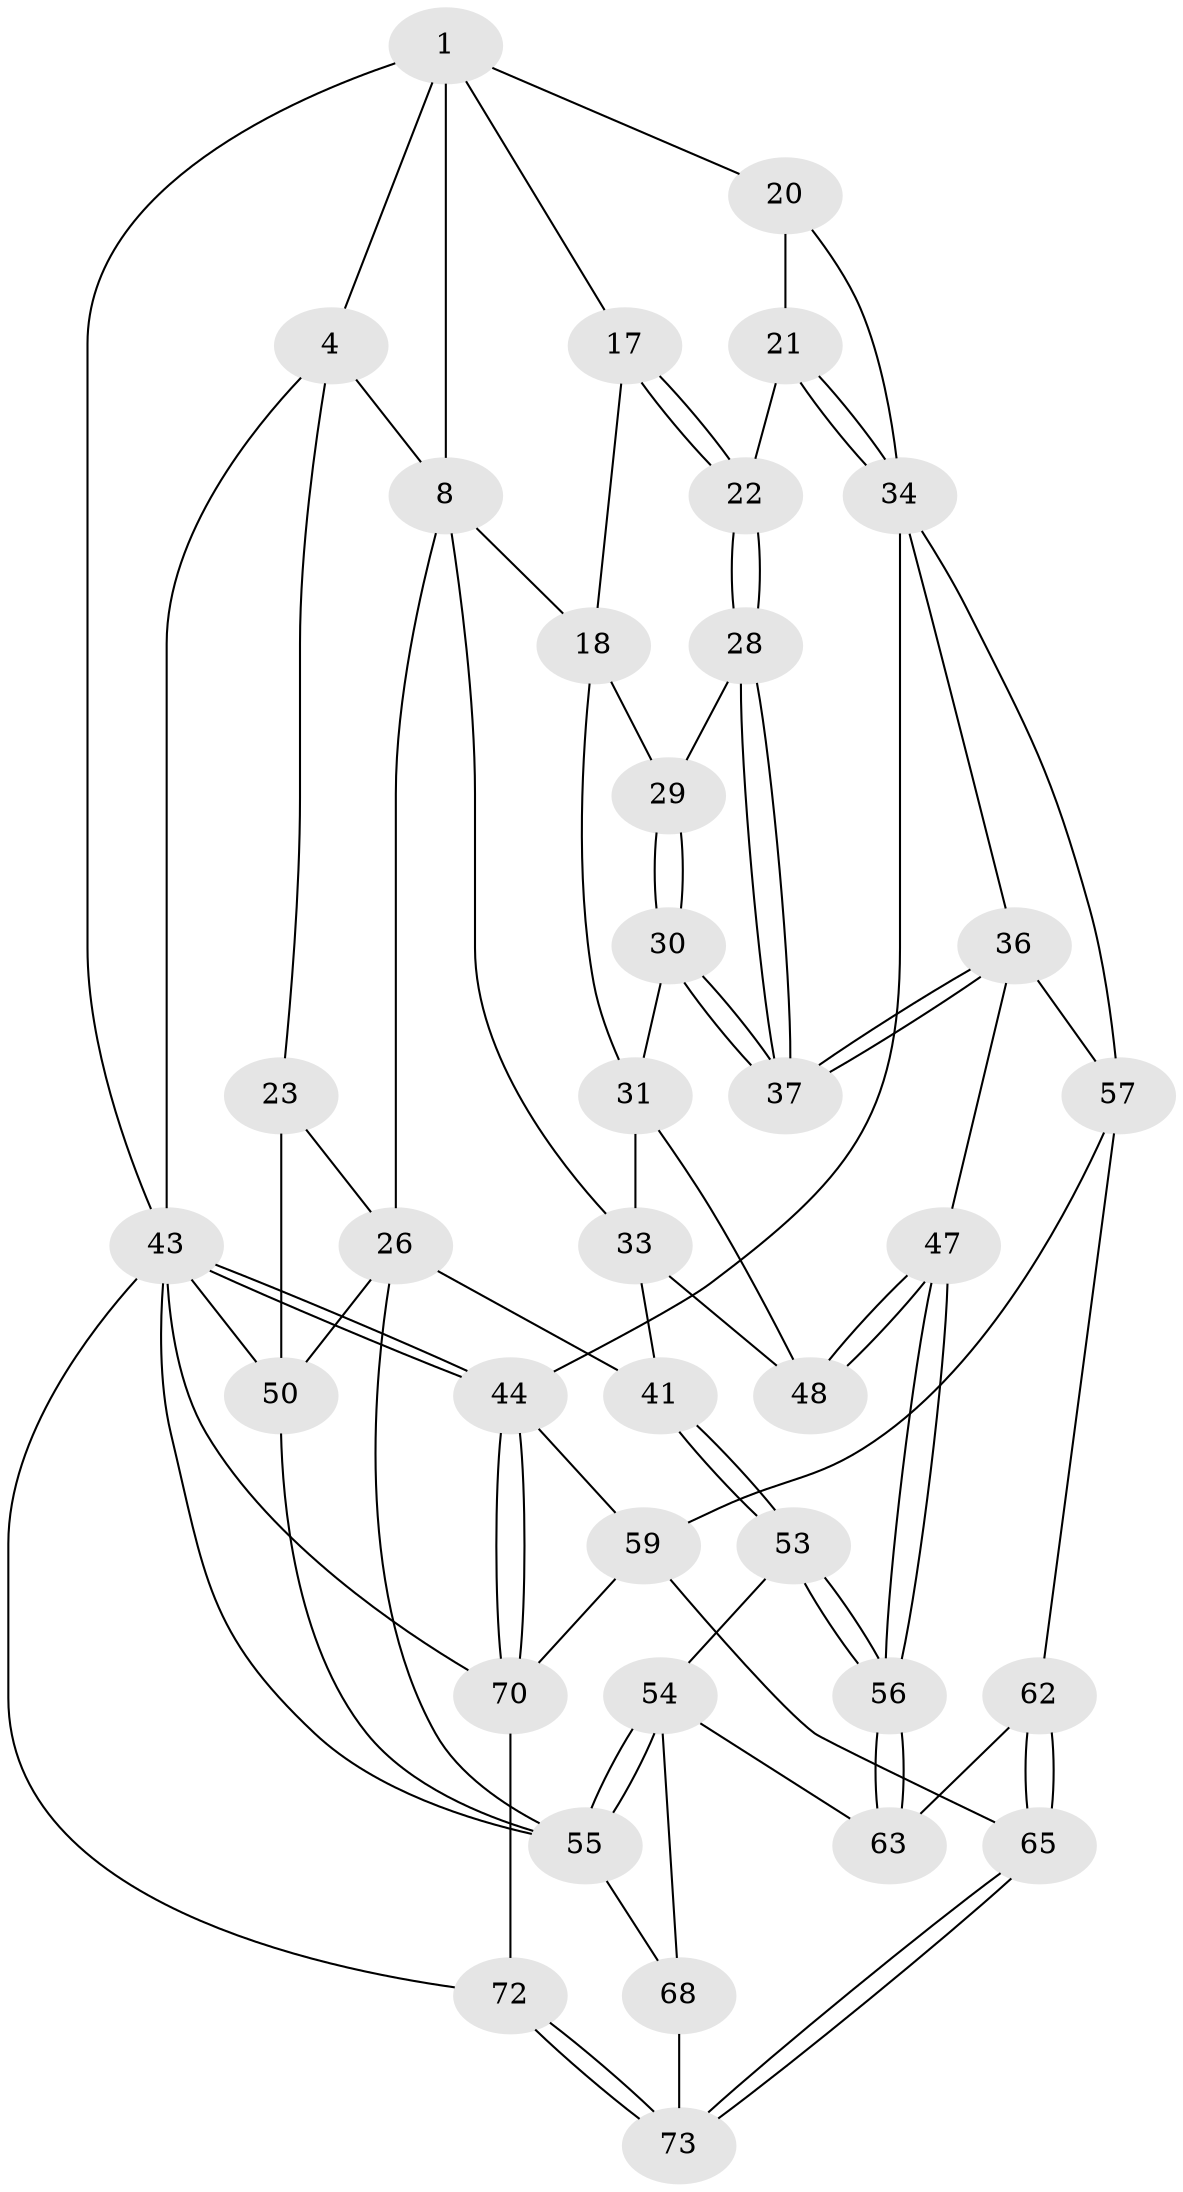 // original degree distribution, {3: 0.04054054054054054, 5: 0.4189189189189189, 6: 0.2702702702702703, 4: 0.2702702702702703}
// Generated by graph-tools (version 1.1) at 2025/17/03/09/25 04:17:04]
// undirected, 37 vertices, 86 edges
graph export_dot {
graph [start="1"]
  node [color=gray90,style=filled];
  1 [pos="+0.586727262223117+0",super="+6+2"];
  4 [pos="+0+0",super="+5+15"];
  8 [pos="+0.6037130601495567+0.05759826484116086",super="+9+11"];
  17 [pos="+0.7775492307019407+0.171481547701686"];
  18 [pos="+0.6034970848976983+0.2890789691883805",super="+19"];
  20 [pos="+1+0"];
  21 [pos="+0.8449850485520998+0.28612903759162917"];
  22 [pos="+0.8295740368341336+0.27948417216901944"];
  23 [pos="+0+0.2036242451115456",super="+39+24"];
  26 [pos="+0.18235032280564747+0.4308132188208824",super="+42"];
  28 [pos="+0.7754513643981119+0.3624900180623424"];
  29 [pos="+0.6288972620473476+0.31963606474961204"];
  30 [pos="+0.6866043727926009+0.4594932467344952"];
  31 [pos="+0.5501754454544179+0.4263214003119146",super="+32"];
  33 [pos="+0.3673985843075899+0.4347498777433544",super="+40"];
  34 [pos="+1+0.46938178315498735",super="+38+35"];
  36 [pos="+0.731183830595925+0.500829590210322",super="+46"];
  37 [pos="+0.7270220715850095+0.4864468106007889"];
  41 [pos="+0.29387783348641594+0.6043831125249332"];
  43 [pos="+1+1",super="+74+52"];
  44 [pos="+1+0.9034150787692692",super="+45"];
  47 [pos="+0.5082629840869631+0.6340259179032266"];
  48 [pos="+0.4900795424617133+0.577756559687086"];
  50 [pos="+0+0.7021506298586118",super="+51"];
  53 [pos="+0.3725201981043293+0.7118500409310383"];
  54 [pos="+0.24044228161488274+0.7696277816632865",super="+67"];
  55 [pos="+0.18526878710214748+0.7591968203242042",super="+66"];
  56 [pos="+0.43352667922146626+0.7208831390620078"];
  57 [pos="+0.882181956414438+0.6484853187979146",super="+60+58"];
  59 [pos="+0.9129981004203368+0.7531896140018641",super="+64"];
  62 [pos="+0.7057507745868201+0.8986524523854966"];
  63 [pos="+0.45912491833678093+0.8117683191878116"];
  65 [pos="+0.7160130191399017+0.9191229199335385"];
  68 [pos="+0.3165149412555458+1"];
  70 [pos="+0.9607414481757709+0.8542808980766655",super="+71"];
  72 [pos="+0.8205926749587362+1"];
  73 [pos="+0.7057541170513092+1"];
  1 -- 8 [weight=2];
  1 -- 4 [weight=2];
  1 -- 17;
  1 -- 20;
  1 -- 43;
  4 -- 43;
  4 -- 23;
  4 -- 8 [weight=2];
  8 -- 18;
  8 -- 33;
  8 -- 26;
  17 -- 18;
  17 -- 22;
  17 -- 22;
  18 -- 29;
  18 -- 31;
  20 -- 21;
  20 -- 34;
  21 -- 22;
  21 -- 34;
  21 -- 34;
  22 -- 28;
  22 -- 28;
  23 -- 50;
  23 -- 26;
  26 -- 41;
  26 -- 50;
  26 -- 55;
  28 -- 29;
  28 -- 37;
  28 -- 37;
  29 -- 30;
  29 -- 30;
  30 -- 31;
  30 -- 37;
  30 -- 37;
  31 -- 48;
  31 -- 33;
  33 -- 48;
  33 -- 41;
  34 -- 44;
  34 -- 57;
  34 -- 36;
  36 -- 37;
  36 -- 37;
  36 -- 47;
  36 -- 57;
  41 -- 53;
  41 -- 53;
  43 -- 44;
  43 -- 44;
  43 -- 72;
  43 -- 55;
  43 -- 50;
  43 -- 70;
  44 -- 70;
  44 -- 70;
  44 -- 59;
  47 -- 48;
  47 -- 48;
  47 -- 56;
  47 -- 56;
  50 -- 55;
  53 -- 54;
  53 -- 56;
  53 -- 56;
  54 -- 55;
  54 -- 55;
  54 -- 68;
  54 -- 63;
  55 -- 68;
  56 -- 63;
  56 -- 63;
  57 -- 59;
  57 -- 62;
  59 -- 65;
  59 -- 70;
  62 -- 63;
  62 -- 65;
  62 -- 65;
  65 -- 73;
  65 -- 73;
  68 -- 73;
  70 -- 72;
  72 -- 73;
  72 -- 73;
}
